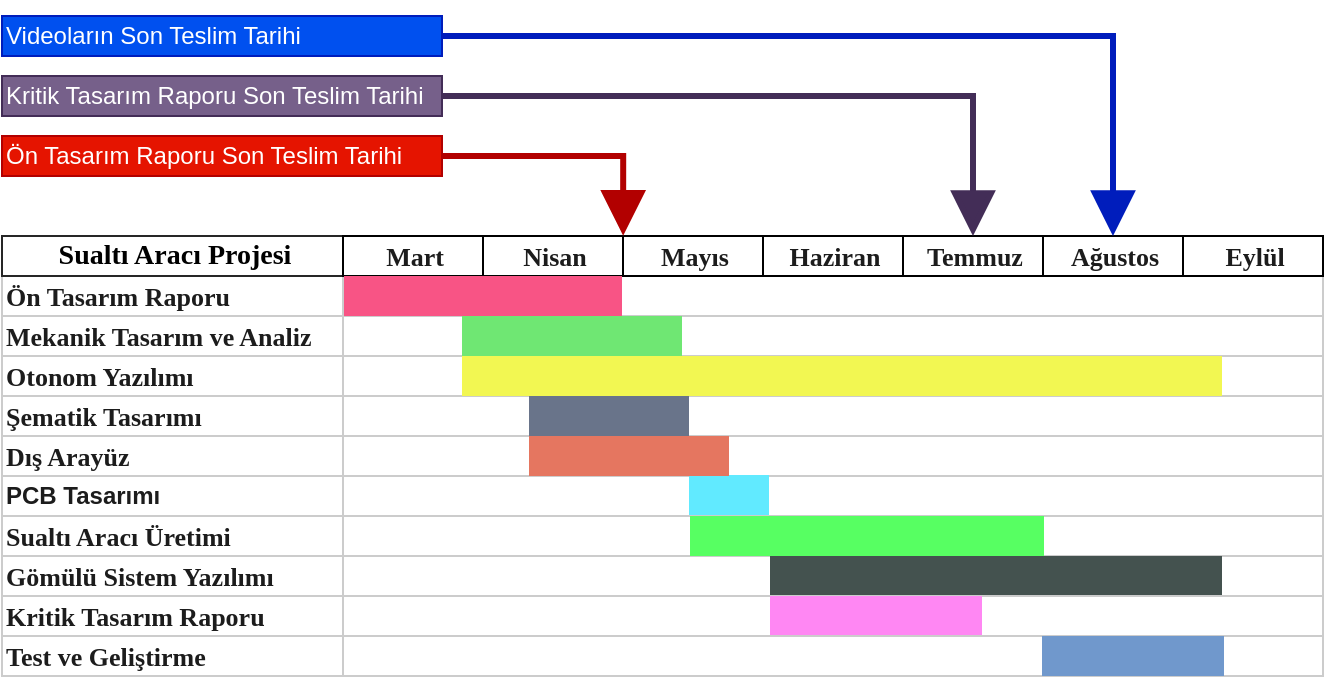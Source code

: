 <mxfile version="10.9.6" type="device"><diagram name="Page-1" id="fc2ac565-0d4e-3f0d-88b0-a54af1634ed7"><mxGraphModel dx="868" dy="512" grid="1" gridSize="10" guides="1" tooltips="1" connect="0" arrows="1" fold="1" page="1" pageScale="1.5" pageWidth="1169" pageHeight="827" background="#ffffff" math="0" shadow="0"><root><mxCell id="0" style=";html=1;"/><mxCell id="1" style=";html=1;" parent="0"/><mxCell id="7V9oi6ggkLDGndT4ea4G-117" value="&lt;font face=&quot;Times New Roman&quot; size=&quot;1&quot; color=&quot;#1c1c1c&quot;&gt;&lt;b style=&quot;font-size: 13px&quot;&gt;Ön Tasarım Raporu&lt;br&gt;&lt;/b&gt;&lt;/font&gt;" style="align=left;strokeColor=#CCCCCC;html=1;shadow=0;" parent="1" vertex="1"><mxGeometry x="440" y="500" width="171" height="20" as="geometry"/></mxCell><mxCell id="7V9oi6ggkLDGndT4ea4G-118" value="&lt;font face=&quot;Times New Roman&quot; size=&quot;1&quot; color=&quot;#1c1c1c&quot;&gt;&lt;b style=&quot;font-size: 13px&quot;&gt;Mekanik Tasarım ve Analiz&lt;/b&gt;&lt;/font&gt;" style="align=left;strokeColor=#CCCCCC;html=1;shadow=0;" parent="1" vertex="1"><mxGeometry x="440" y="520" width="171" height="20" as="geometry"/></mxCell><mxCell id="7V9oi6ggkLDGndT4ea4G-119" value="&lt;b&gt;&lt;font style=&quot;font-size: 13px&quot; face=&quot;Times New Roman&quot; color=&quot;#1c1c1c&quot;&gt;Otonom Yazılımı&lt;/font&gt;&lt;/b&gt;" style="align=left;strokeColor=#CCCCCC;html=1;shadow=0;" parent="1" vertex="1"><mxGeometry x="440" y="540" width="171" height="20" as="geometry"/></mxCell><mxCell id="7V9oi6ggkLDGndT4ea4G-120" value="&lt;b&gt;&lt;font style=&quot;font-size: 13px&quot; face=&quot;Times New Roman&quot; color=&quot;#1c1c1c&quot;&gt;Şematik Tasarımı&lt;/font&gt;&lt;/b&gt;" style="align=left;strokeColor=#CCCCCC;html=1;shadow=0;" parent="1" vertex="1"><mxGeometry x="440" y="560" width="171" height="20" as="geometry"/></mxCell><mxCell id="7V9oi6ggkLDGndT4ea4G-121" value="&lt;b&gt;&lt;font style=&quot;font-size: 13px&quot; face=&quot;Times New Roman&quot; color=&quot;#1c1c1c&quot;&gt;Dış Arayüz&lt;/font&gt;&lt;/b&gt;" style="align=left;strokeColor=#CCCCCC;html=1;shadow=0;" parent="1" vertex="1"><mxGeometry x="440" y="580" width="171" height="20" as="geometry"/></mxCell><mxCell id="7V9oi6ggkLDGndT4ea4G-122" value="&lt;b&gt;&lt;font color=&quot;#1c1c1c&quot;&gt;PCB Tasarımı&lt;/font&gt;&lt;/b&gt;" style="align=left;strokeColor=#CCCCCC;html=1;" parent="1" vertex="1"><mxGeometry x="440" y="600" width="171" height="20" as="geometry"/></mxCell><mxCell id="7V9oi6ggkLDGndT4ea4G-123" value="&lt;b&gt;&lt;font face=&quot;Times New Roman&quot; style=&quot;font-size: 14px&quot;&gt;Sualtı Aracı Projesi&lt;/font&gt;&lt;/b&gt;" style="fillColor=#FFFFFF;strokeColor=#262626;strokeWidth=1;fontColor=#000000;fontStyle=0;html=1;comic=0;shadow=0;rounded=0;glass=0;" parent="1" vertex="1"><mxGeometry x="440" y="480" width="171" height="20" as="geometry"/></mxCell><mxCell id="7V9oi6ggkLDGndT4ea4G-124" value="&lt;b&gt;&lt;font style=&quot;font-size: 13px&quot; face=&quot;Times New Roman&quot; color=&quot;#1c1c1c&quot;&gt;Sualtı Aracı Üretimi&lt;/font&gt;&lt;/b&gt;" style="align=left;strokeColor=#CCCCCC;html=1;" parent="1" vertex="1"><mxGeometry x="440" y="620" width="171" height="20" as="geometry"/></mxCell><mxCell id="7V9oi6ggkLDGndT4ea4G-125" value="&lt;b&gt;&lt;font face=&quot;Times New Roman&quot; style=&quot;font-size: 13px&quot; color=&quot;#1c1c1c&quot;&gt;Gömülü Sistem Yazılımı&lt;/font&gt;&lt;/b&gt;" style="align=left;strokeColor=#CCCCCC;html=1;" parent="1" vertex="1"><mxGeometry x="440" y="640" width="171" height="20" as="geometry"/></mxCell><mxCell id="7V9oi6ggkLDGndT4ea4G-126" value="" style="align=left;strokeColor=#CCCCCC;html=1;" parent="1" vertex="1"><mxGeometry x="610.5" y="500" width="490" height="20" as="geometry"/></mxCell><mxCell id="7V9oi6ggkLDGndT4ea4G-127" value="&lt;b&gt;&lt;font style=&quot;font-size: 13px&quot; face=&quot;Times New Roman&quot; color=&quot;#1c1c1c&quot;&gt;Mart&lt;/font&gt;&lt;/b&gt;" style="fillColor=#FFFFFF;strokeColor=#000000;strokeWidth=1;fontColor=#000000;fontStyle=0;html=1;" parent="1" vertex="1"><mxGeometry x="610.5" y="480" width="70" height="20" as="geometry"/></mxCell><mxCell id="7V9oi6ggkLDGndT4ea4G-128" value="&lt;b&gt;&lt;font style=&quot;font-size: 13px&quot; face=&quot;Times New Roman&quot; color=&quot;#1c1c1c&quot;&gt;Nisan&lt;/font&gt;&lt;/b&gt;" style="fillColor=#FFFFFF;strokeColor=#000000;strokeWidth=1;fontColor=#000000;fontStyle=0;html=1;" parent="1" vertex="1"><mxGeometry x="680.5" y="480" width="70" height="20" as="geometry"/></mxCell><mxCell id="7V9oi6ggkLDGndT4ea4G-129" value="&lt;b&gt;&lt;font face=&quot;Times New Roman&quot; style=&quot;font-size: 13px&quot; color=&quot;#1c1c1c&quot;&gt;Mayıs&lt;/font&gt;&lt;/b&gt;" style="fillColor=#FFFFFF;strokeColor=#000000;strokeWidth=1;fontColor=#000000;fontStyle=0;html=1;" parent="1" vertex="1"><mxGeometry x="750.5" y="480" width="70" height="20" as="geometry"/></mxCell><mxCell id="7V9oi6ggkLDGndT4ea4G-130" value="&lt;b&gt;&lt;font face=&quot;Times New Roman&quot; style=&quot;font-size: 13px&quot; color=&quot;#1c1c1c&quot;&gt;Haziran&lt;/font&gt;&lt;/b&gt;" style="fillColor=#FFFFFF;strokeColor=#000000;strokeWidth=1;fontColor=#000000;fontStyle=0;html=1;" parent="1" vertex="1"><mxGeometry x="820.5" y="480" width="70" height="20" as="geometry"/></mxCell><mxCell id="7V9oi6ggkLDGndT4ea4G-131" value="&lt;b&gt;&lt;font face=&quot;Times New Roman&quot; style=&quot;font-size: 13px&quot; color=&quot;#1c1c1c&quot;&gt;Temmuz&lt;/font&gt;&lt;/b&gt;" style="fillColor=#FFFFFF;strokeColor=#000000;strokeWidth=1;fontColor=#000000;fontStyle=0;html=1;" parent="1" vertex="1"><mxGeometry x="890.5" y="480" width="70" height="20" as="geometry"/></mxCell><mxCell id="7V9oi6ggkLDGndT4ea4G-132" value="&lt;b&gt;&lt;font face=&quot;Times New Roman&quot; style=&quot;font-size: 13px&quot; color=&quot;#1c1c1c&quot;&gt;Ağustos&lt;/font&gt;&lt;/b&gt;" style="fillColor=#FFFFFF;strokeColor=#000000;strokeWidth=1;fontColor=#000000;fontStyle=0;html=1;" parent="1" vertex="1"><mxGeometry x="960.5" y="480" width="70" height="20" as="geometry"/></mxCell><mxCell id="7V9oi6ggkLDGndT4ea4G-133" value="&lt;b&gt;&lt;font face=&quot;Times New Roman&quot; style=&quot;font-size: 13px&quot; color=&quot;#1c1c1c&quot;&gt;Eylül&lt;/font&gt;&lt;/b&gt;" style="fillColor=#FFFFFF;strokeColor=#000000;strokeWidth=1;fontColor=#000000;fontStyle=0;html=1;" parent="1" vertex="1"><mxGeometry x="1030.5" y="480" width="70" height="20" as="geometry"/></mxCell><mxCell id="7V9oi6ggkLDGndT4ea4G-134" value="" style="align=left;strokeColor=#CCCCCC;html=1;" parent="1" vertex="1"><mxGeometry x="610.5" y="520" width="490" height="20" as="geometry"/></mxCell><mxCell id="7V9oi6ggkLDGndT4ea4G-135" value="" style="align=left;strokeColor=#CCCCCC;html=1;" parent="1" vertex="1"><mxGeometry x="610.5" y="540" width="490" height="20" as="geometry"/></mxCell><mxCell id="7V9oi6ggkLDGndT4ea4G-136" value="" style="align=left;strokeColor=#CCCCCC;html=1;" parent="1" vertex="1"><mxGeometry x="610.5" y="560" width="490" height="20" as="geometry"/></mxCell><mxCell id="7V9oi6ggkLDGndT4ea4G-137" value="" style="align=left;strokeColor=#CCCCCC;html=1;" parent="1" vertex="1"><mxGeometry x="610.5" y="580" width="490" height="20" as="geometry"/></mxCell><mxCell id="7V9oi6ggkLDGndT4ea4G-138" value="" style="align=left;strokeColor=#CCCCCC;html=1;" parent="1" vertex="1"><mxGeometry x="610.5" y="600" width="490" height="20" as="geometry"/></mxCell><mxCell id="7V9oi6ggkLDGndT4ea4G-139" value="" style="align=left;strokeColor=#CCCCCC;html=1;" parent="1" vertex="1"><mxGeometry x="610.5" y="620" width="490" height="20" as="geometry"/></mxCell><mxCell id="7V9oi6ggkLDGndT4ea4G-140" value="" style="align=left;strokeColor=#CCCCCC;html=1;" parent="1" vertex="1"><mxGeometry x="610.5" y="640" width="490" height="20" as="geometry"/></mxCell><mxCell id="7V9oi6ggkLDGndT4ea4G-141" value="" style="whiteSpace=wrap;html=1;strokeWidth=2;fillColor=#F85485;fontSize=14;align=center;strokeColor=none;" parent="1" vertex="1"><mxGeometry x="611" y="500" width="139" height="20" as="geometry"/></mxCell><mxCell id="7V9oi6ggkLDGndT4ea4G-142" value="" style="whiteSpace=wrap;html=1;strokeWidth=2;fillColor=#6FE773;fontSize=14;align=center;strokeColor=none;" parent="1" vertex="1"><mxGeometry x="670" y="520" width="110" height="20" as="geometry"/></mxCell><mxCell id="7V9oi6ggkLDGndT4ea4G-143" value="" style="whiteSpace=wrap;html=1;strokeWidth=2;fillColor=#F2F752;fontSize=14;fontColor=#ffffff;align=center;strokeColor=none;" parent="1" vertex="1"><mxGeometry x="670" y="540" width="380" height="20" as="geometry"/></mxCell><mxCell id="7V9oi6ggkLDGndT4ea4G-144" value="" style="whiteSpace=wrap;html=1;strokeWidth=2;fillColor=#69748A;fontSize=14;fontColor=#ffffff;align=center;strokeColor=none;" parent="1" vertex="1"><mxGeometry x="703.5" y="560" width="80" height="20" as="geometry"/></mxCell><mxCell id="7V9oi6ggkLDGndT4ea4G-145" value="" style="whiteSpace=wrap;html=1;strokeWidth=2;fillColor=#61EAFF;gradientColor=none;fontSize=14;fontColor=#000000;align=center;strokeColor=none;" parent="1" vertex="1"><mxGeometry x="783.5" y="599.5" width="40" height="20" as="geometry"/></mxCell><mxCell id="7V9oi6ggkLDGndT4ea4G-146" value="" style="whiteSpace=wrap;html=1;strokeWidth=2;fillColor=#E57660;fontSize=14;fontColor=#ffffff;align=center;strokeColor=none;" parent="1" vertex="1"><mxGeometry x="703.5" y="580" width="100" height="20" as="geometry"/></mxCell><mxCell id="7V9oi6ggkLDGndT4ea4G-147" value="" style="whiteSpace=wrap;html=1;strokeWidth=2;fillColor=#44524F;gradientColor=none;fontSize=14;fontColor=#000000;align=center;strokeColor=none;" parent="1" vertex="1"><mxGeometry x="824" y="640" width="226" height="20" as="geometry"/></mxCell><mxCell id="7V9oi6ggkLDGndT4ea4G-148" value="" style="whiteSpace=wrap;html=1;strokeWidth=2;fillColor=#57FF62;gradientColor=none;fontSize=14;fontColor=#000000;align=center;strokeColor=none;" parent="1" vertex="1"><mxGeometry x="784" y="620" width="177" height="20" as="geometry"/></mxCell><mxCell id="7V9oi6ggkLDGndT4ea4G-149" value="&lt;b&gt;&lt;font style=&quot;font-size: 13px&quot; face=&quot;Times New Roman&quot; color=&quot;#1c1c1c&quot;&gt;Kritik Tasarım Raporu&lt;/font&gt;&lt;/b&gt;" style="align=left;strokeColor=#CCCCCC;html=1;" parent="1" vertex="1"><mxGeometry x="440" y="660" width="171" height="20" as="geometry"/></mxCell><mxCell id="7V9oi6ggkLDGndT4ea4G-150" value="" style="align=left;strokeColor=#CCCCCC;html=1;" parent="1" vertex="1"><mxGeometry x="610.5" y="660" width="490" height="20" as="geometry"/></mxCell><mxCell id="7V9oi6ggkLDGndT4ea4G-151" value="" style="whiteSpace=wrap;html=1;strokeWidth=2;fillColor=#FF87F3;gradientColor=none;fontSize=14;fontColor=#000000;align=center;strokeColor=none;" parent="1" vertex="1"><mxGeometry x="824" y="660" width="106" height="20" as="geometry"/></mxCell><mxCell id="7V9oi6ggkLDGndT4ea4G-152" value="&lt;b&gt;&lt;font style=&quot;font-size: 13px&quot; face=&quot;Times New Roman&quot; color=&quot;#1c1c1c&quot;&gt;Test ve Geliştirme&lt;/font&gt;&lt;/b&gt;" style="align=left;strokeColor=#CCCCCC;html=1;" parent="1" vertex="1"><mxGeometry x="440" y="680" width="171" height="20" as="geometry"/></mxCell><mxCell id="7V9oi6ggkLDGndT4ea4G-153" value="" style="align=left;strokeColor=#CCCCCC;html=1;" parent="1" vertex="1"><mxGeometry x="610.5" y="680" width="490" height="20" as="geometry"/></mxCell><mxCell id="7V9oi6ggkLDGndT4ea4G-154" value="" style="whiteSpace=wrap;html=1;strokeWidth=2;fillColor=#7098CC;gradientColor=none;fontSize=14;fontColor=#000000;align=center;strokeColor=none;" parent="1" vertex="1"><mxGeometry x="960" y="680" width="91" height="20" as="geometry"/></mxCell><mxCell id="7V9oi6ggkLDGndT4ea4G-163" style="edgeStyle=orthogonalEdgeStyle;rounded=0;orthogonalLoop=1;jettySize=auto;html=1;endArrow=block;endFill=1;fillColor=#e51400;strokeColor=#B20000;strokeWidth=3;entryX=1.001;entryY=-0.008;entryDx=0;entryDy=0;entryPerimeter=0;endSize=15;" parent="1" source="7V9oi6ggkLDGndT4ea4G-162" target="7V9oi6ggkLDGndT4ea4G-128" edge="1"><mxGeometry relative="1" as="geometry"><mxPoint x="750" y="460" as="targetPoint"/></mxGeometry></mxCell><mxCell id="7V9oi6ggkLDGndT4ea4G-162" value="Ön Tasarım Raporu Son Teslim Tarihi" style="text;html=1;strokeColor=#B20000;fillColor=#e51400;align=left;verticalAlign=middle;whiteSpace=wrap;rounded=0;shadow=0;glass=0;comic=0;fontColor=#ffffff;" parent="1" vertex="1"><mxGeometry x="440" y="430" width="220" height="20" as="geometry"/></mxCell><mxCell id="7V9oi6ggkLDGndT4ea4G-166" style="edgeStyle=orthogonalEdgeStyle;rounded=0;orthogonalLoop=1;jettySize=auto;html=1;endArrow=block;endFill=1;endSize=15;strokeWidth=3;fillColor=#76608a;strokeColor=#432D57;" parent="1" source="7V9oi6ggkLDGndT4ea4G-165" target="7V9oi6ggkLDGndT4ea4G-131" edge="1"><mxGeometry relative="1" as="geometry"/></mxCell><mxCell id="7V9oi6ggkLDGndT4ea4G-165" value="Kritik Tasarım Raporu Son Teslim Tarihi" style="text;html=1;strokeColor=#432D57;fillColor=#76608a;align=left;verticalAlign=middle;whiteSpace=wrap;rounded=0;shadow=0;glass=0;comic=0;fontColor=#ffffff;" parent="1" vertex="1"><mxGeometry x="440" y="400" width="220" height="20" as="geometry"/></mxCell><mxCell id="7V9oi6ggkLDGndT4ea4G-169" style="edgeStyle=orthogonalEdgeStyle;rounded=0;orthogonalLoop=1;jettySize=auto;html=1;endArrow=block;endFill=1;endSize=15;strokeWidth=3;fillColor=#0050ef;strokeColor=#001DBC;" parent="1" source="7V9oi6ggkLDGndT4ea4G-168" target="7V9oi6ggkLDGndT4ea4G-132" edge="1"><mxGeometry relative="1" as="geometry"/></mxCell><mxCell id="7V9oi6ggkLDGndT4ea4G-168" value="&lt;div style=&quot;text-align: left&quot;&gt;&lt;span&gt;Videoların Son Teslim Tarihi&lt;/span&gt;&lt;/div&gt;" style="text;html=1;strokeColor=#001DBC;fillColor=#0050ef;align=left;verticalAlign=middle;whiteSpace=wrap;rounded=0;shadow=0;glass=0;comic=0;fontColor=#ffffff;" parent="1" vertex="1"><mxGeometry x="440" y="370" width="220" height="20" as="geometry"/></mxCell></root></mxGraphModel></diagram></mxfile>